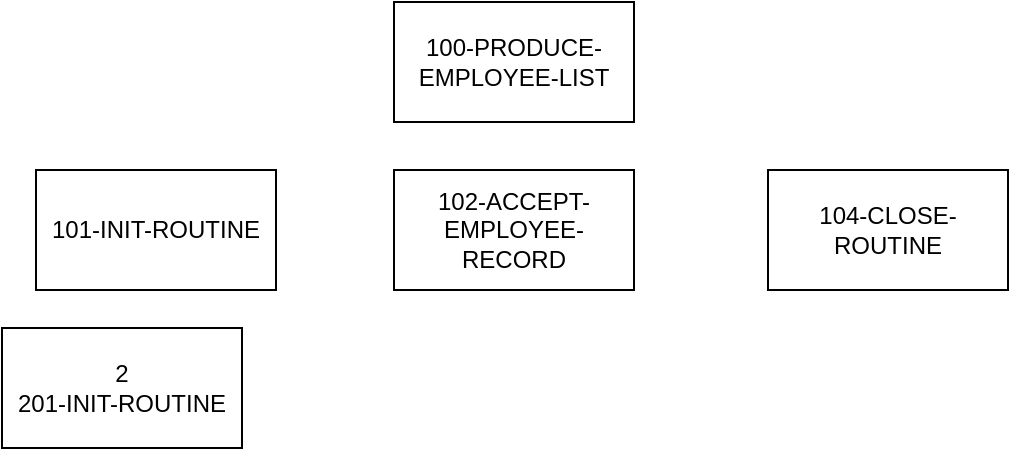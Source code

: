 <mxfile version="27.0.2">
  <diagram name="Page-1" id="BujZoUWbbAuTylbUrR1K">
    <mxGraphModel dx="1103" dy="1202" grid="0" gridSize="10" guides="1" tooltips="1" connect="1" arrows="1" fold="1" page="0" pageScale="1" pageWidth="850" pageHeight="1100" math="0" shadow="0">
      <root>
        <mxCell id="0" />
        <mxCell id="1" parent="0" />
        <mxCell id="6ozQBMaHB9t8dY59FctQ-1" value="&lt;div&gt;100-PRODUCE-EMPLOYEE-LIST&lt;/div&gt;" style="rounded=0;whiteSpace=wrap;html=1;" vertex="1" parent="1">
          <mxGeometry x="105" y="-115" width="120" height="60" as="geometry" />
        </mxCell>
        <mxCell id="6ozQBMaHB9t8dY59FctQ-2" value="&lt;div&gt;101-INIT-ROUTINE&lt;/div&gt;" style="rounded=0;whiteSpace=wrap;html=1;" vertex="1" parent="1">
          <mxGeometry x="-74" y="-31" width="120" height="60" as="geometry" />
        </mxCell>
        <mxCell id="6ozQBMaHB9t8dY59FctQ-3" value="&lt;div&gt;102-ACCEPT-EMPLOYEE-RECORD&lt;/div&gt;" style="rounded=0;whiteSpace=wrap;html=1;" vertex="1" parent="1">
          <mxGeometry x="105" y="-31" width="120" height="60" as="geometry" />
        </mxCell>
        <mxCell id="6ozQBMaHB9t8dY59FctQ-4" value="&lt;div&gt;104-CLOSE-ROUTINE&lt;/div&gt;" style="rounded=0;whiteSpace=wrap;html=1;" vertex="1" parent="1">
          <mxGeometry x="292" y="-31" width="120" height="60" as="geometry" />
        </mxCell>
        <mxCell id="6ozQBMaHB9t8dY59FctQ-5" value="&lt;div&gt;2&lt;/div&gt;&lt;div&gt;201-INIT-ROUTINE&lt;/div&gt;" style="rounded=0;whiteSpace=wrap;html=1;" vertex="1" parent="1">
          <mxGeometry x="-91" y="48" width="120" height="60" as="geometry" />
        </mxCell>
      </root>
    </mxGraphModel>
  </diagram>
</mxfile>
